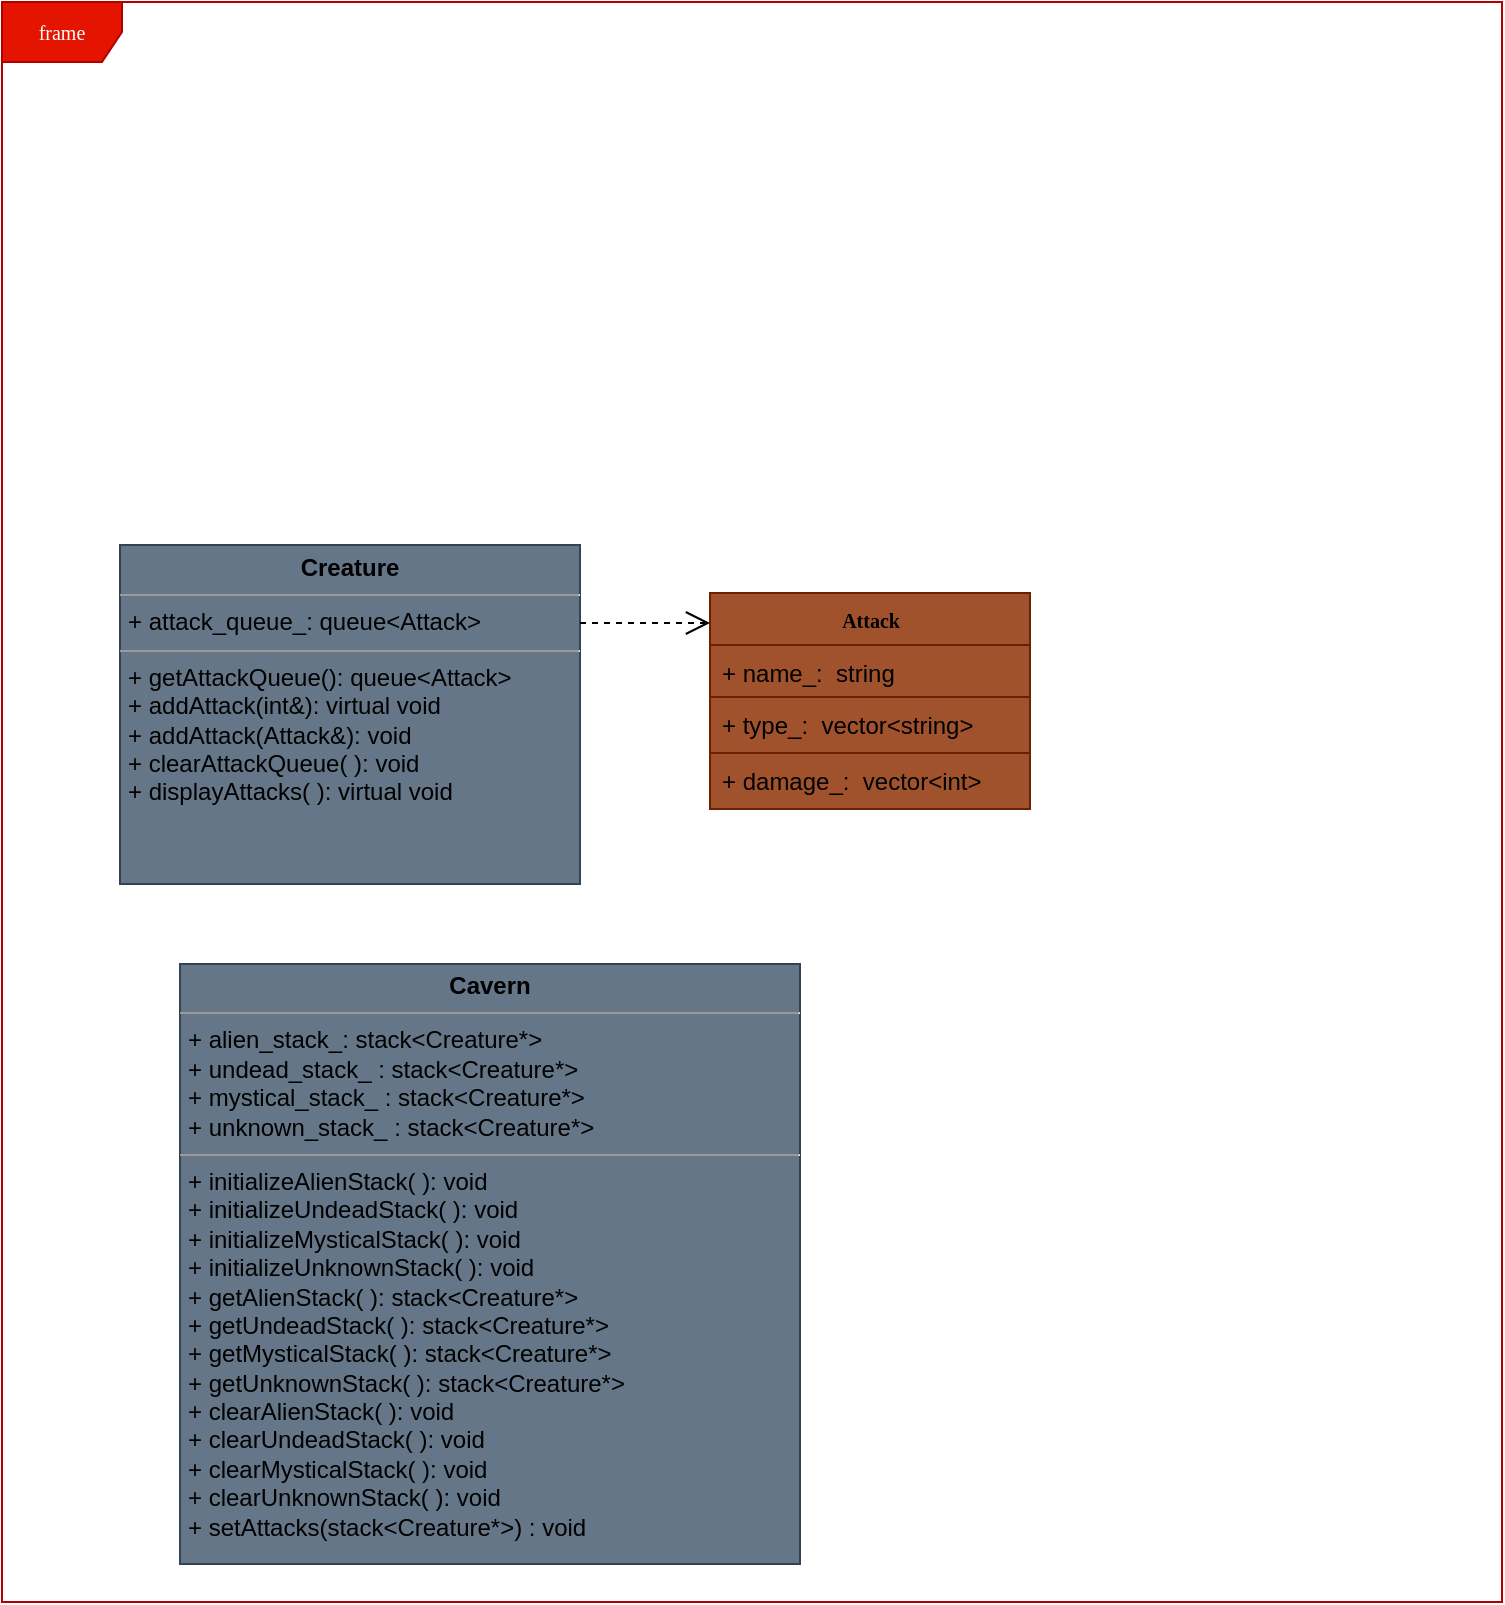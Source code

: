 <mxfile version="24.2.1" type="device">
  <diagram name="Page-1" id="c4acf3e9-155e-7222-9cf6-157b1a14988f">
    <mxGraphModel dx="950" dy="589" grid="1" gridSize="10" guides="1" tooltips="1" connect="1" arrows="1" fold="1" page="1" pageScale="1" pageWidth="850" pageHeight="1100" background="none" math="0" shadow="0">
      <root>
        <mxCell id="0" />
        <mxCell id="1" parent="0" />
        <mxCell id="17acba5748e5396b-1" value="frame" style="shape=umlFrame;whiteSpace=wrap;html=1;rounded=0;shadow=0;comic=0;labelBackgroundColor=none;strokeWidth=1;fontFamily=Verdana;fontSize=10;align=center;fillColor=#e51400;strokeColor=#B20000;fontColor=#ffffff;" parent="1" vertex="1">
          <mxGeometry x="11" y="39" width="750" height="800" as="geometry" />
        </mxCell>
        <mxCell id="5d2195bd80daf111-5" value="&lt;font color=&quot;#000000&quot;&gt;&lt;b&gt;Attack&lt;/b&gt;&lt;/font&gt;" style="swimlane;html=1;fontStyle=0;childLayout=stackLayout;horizontal=1;startSize=26;fillColor=#a0522d;horizontalStack=0;resizeParent=1;resizeLast=0;collapsible=1;marginBottom=0;swimlaneFillColor=#ffffff;rounded=0;shadow=0;comic=0;labelBackgroundColor=none;strokeWidth=1;fontFamily=Verdana;fontSize=10;align=center;strokeColor=#6D1F00;fontColor=#ffffff;" parent="1" vertex="1">
          <mxGeometry x="365" y="334.5" width="160" height="80" as="geometry">
            <mxRectangle x="365" y="341.5" width="60" height="30" as="alternateBounds" />
          </mxGeometry>
        </mxCell>
        <mxCell id="5d2195bd80daf111-7" value="&lt;font color=&quot;#000000&quot;&gt;+ name_:&lt;span style=&quot;background-color: initial;&quot;&gt;&amp;nbsp; string&lt;/span&gt;&lt;/font&gt;" style="text;html=1;strokeColor=#6D1F00;fillColor=#a0522d;align=left;verticalAlign=top;spacingLeft=4;spacingRight=4;whiteSpace=wrap;overflow=hidden;rotatable=0;points=[[0,0.5],[1,0.5]];portConstraint=eastwest;fontColor=#ffffff;" parent="5d2195bd80daf111-5" vertex="1">
          <mxGeometry y="26" width="160" height="26" as="geometry" />
        </mxCell>
        <mxCell id="5d2195bd80daf111-6" value="&lt;div&gt;&lt;font color=&quot;#000000&quot;&gt;+ type_&lt;span style=&quot;background-color: initial;&quot;&gt;:&amp;nbsp; vector&amp;lt;string&amp;gt;&lt;/span&gt;&lt;/font&gt;&lt;/div&gt;&lt;br&gt;&lt;div&gt;&lt;br&gt;&lt;font color=&quot;#000000&quot;&gt;&lt;span style=&quot;background-color: initial;&quot;&gt;&lt;/span&gt;&lt;/font&gt;&lt;/div&gt;" style="text;html=1;strokeColor=#6D1F00;fillColor=#a0522d;align=left;verticalAlign=top;spacingLeft=4;spacingRight=4;whiteSpace=wrap;overflow=hidden;rotatable=0;points=[[0,0.5],[1,0.5]];portConstraint=eastwest;fontColor=#ffffff;" parent="5d2195bd80daf111-5" vertex="1">
          <mxGeometry y="52" width="160" height="28" as="geometry" />
        </mxCell>
        <mxCell id="5d2195bd80daf111-18" value="&lt;p style=&quot;margin:0px;margin-top:4px;text-align:center;&quot;&gt;&lt;b style=&quot;color: rgb(0, 0, 0);&quot;&gt;Creature&lt;/b&gt;&lt;/p&gt;&lt;hr size=&quot;1&quot;&gt;&lt;p style=&quot;margin:0px;margin-left:4px;&quot;&gt;&lt;font color=&quot;#000000&quot;&gt;+&amp;nbsp;attack_queue_&lt;span style=&quot;background-color: initial;&quot;&gt;: queue&amp;lt;Attack&amp;gt;&lt;/span&gt;&lt;/font&gt;&lt;/p&gt;&lt;hr size=&quot;1&quot;&gt;&lt;p style=&quot;margin:0px;margin-left:4px;&quot;&gt;&lt;font color=&quot;#000000&quot;&gt;+ getAttackQueue&lt;span style=&quot;background-color: initial;&quot;&gt;(): queue&amp;lt;Attack&amp;gt;&lt;br&gt;&lt;/span&gt;&lt;/font&gt;&lt;/p&gt;&lt;p style=&quot;margin:0px;margin-left:4px;&quot;&gt;&lt;font color=&quot;#000000&quot;&gt;+ addAttack&lt;span style=&quot;background-color: initial;&quot;&gt;(int&amp;amp;): virtual void&lt;/span&gt;&lt;/font&gt;&lt;/p&gt;&lt;p style=&quot;margin:0px;margin-left:4px;&quot;&gt;&lt;font color=&quot;#000000&quot;&gt;&lt;span style=&quot;background-color: initial;&quot;&gt;+ addAttack&lt;/span&gt;(Attack&amp;amp;): void&lt;/font&gt;&lt;/p&gt;&lt;p style=&quot;margin:0px;margin-left:4px;&quot;&gt;&lt;font color=&quot;#000000&quot;&gt;+ clearAttackQueue( ): void&lt;/font&gt;&lt;/p&gt;&lt;p style=&quot;margin:0px;margin-left:4px;&quot;&gt;&lt;font color=&quot;#000000&quot;&gt;+ displayAttacks( ): virtual void &lt;br&gt;&lt;/font&gt;&lt;/p&gt;" style="verticalAlign=top;align=left;overflow=fill;fontSize=12;fontFamily=Helvetica;html=1;rounded=0;shadow=0;comic=0;labelBackgroundColor=none;strokeWidth=1;fillColor=#647687;strokeColor=#314354;fontColor=#ffffff;" parent="1" vertex="1">
          <mxGeometry x="70" y="310.5" width="230" height="169.5" as="geometry" />
        </mxCell>
        <mxCell id="4ksczK10U6PqRp9tJ_Qj-7" value="&lt;p style=&quot;margin:0px;margin-top:4px;text-align:center;&quot;&gt;&lt;b style=&quot;color: rgb(0, 0, 0);&quot;&gt;Cavern&lt;/b&gt;&lt;/p&gt;&lt;hr size=&quot;1&quot;&gt;&lt;p style=&quot;margin:0px;margin-left:4px;&quot;&gt;&lt;font color=&quot;#000000&quot;&gt;+ alien_stack_&lt;span style=&quot;background-color: initial;&quot;&gt;: stack&amp;lt;Creature*&amp;gt;&lt;/span&gt;&lt;/font&gt;&lt;/p&gt;&lt;p style=&quot;margin:0px;margin-left:4px;&quot;&gt;&lt;font color=&quot;#000000&quot;&gt;+ undead_stack_ : stack&amp;lt;Creature*&amp;gt;&lt;/font&gt;&lt;/p&gt;&lt;p style=&quot;margin:0px;margin-left:4px;&quot;&gt;&lt;font color=&quot;#000000&quot;&gt;+ mystical_stack_ &lt;/font&gt;&lt;font color=&quot;#000000&quot;&gt;: stack&amp;lt;Creature*&amp;gt;&lt;/font&gt;&lt;/p&gt;&lt;p style=&quot;margin:0px;margin-left:4px;&quot;&gt;&lt;font color=&quot;#000000&quot;&gt;+ unknown_stack_ &lt;/font&gt;&lt;font color=&quot;#000000&quot;&gt;: stack&amp;lt;Creature*&amp;gt;&lt;/font&gt;&lt;/p&gt;&lt;hr size=&quot;1&quot;&gt;&lt;p style=&quot;margin:0px;margin-left:4px;&quot;&gt;&lt;font color=&quot;#000000&quot;&gt;+ initializeAlienStack&lt;span style=&quot;background-color: initial;&quot;&gt;( ): void&lt;/span&gt;&lt;/font&gt;&lt;/p&gt;&lt;p style=&quot;margin:0px;margin-left:4px;&quot;&gt;&lt;font color=&quot;#000000&quot;&gt;+ &lt;/font&gt;&lt;font color=&quot;#000000&quot;&gt;initializeUndeadStack&lt;span style=&quot;background-color: initial;&quot;&gt;( ): void&lt;/span&gt;&lt;/font&gt;&lt;/p&gt;&lt;p style=&quot;margin:0px;margin-left:4px;&quot;&gt;&lt;span style=&quot;color: rgb(0, 0, 0); background-color: initial;&quot;&gt;+ &lt;/span&gt;&lt;font color=&quot;#000000&quot;&gt;initializeMysticalStack&lt;span style=&quot;background-color: initial;&quot;&gt;( ): void&lt;/span&gt;&lt;/font&gt;&lt;/p&gt;&lt;p style=&quot;margin:0px;margin-left:4px;&quot;&gt;&lt;font color=&quot;#000000&quot;&gt;+ &lt;/font&gt;&lt;font color=&quot;#000000&quot;&gt;initializeUnknownStack&lt;span style=&quot;background-color: initial;&quot;&gt;( ): void&lt;/span&gt;&lt;/font&gt;&lt;/p&gt;&lt;p style=&quot;margin:0px;margin-left:4px;&quot;&gt;&lt;font color=&quot;#000000&quot;&gt;+ getAlienStack&lt;span style=&quot;background-color: initial;&quot;&gt;( ): &lt;/span&gt;&lt;/font&gt;&lt;font color=&quot;#000000&quot;&gt;stack&amp;lt;Creature*&amp;gt;&lt;/font&gt;&lt;/p&gt;&lt;p style=&quot;margin:0px;margin-left:4px;&quot;&gt;&lt;font color=&quot;#000000&quot;&gt;+ &lt;/font&gt;&lt;font color=&quot;#000000&quot;&gt;getUndeadStack&lt;span style=&quot;background-color: initial;&quot;&gt;( ): &lt;/span&gt;&lt;/font&gt;&lt;font color=&quot;#000000&quot;&gt;stack&amp;lt;Creature*&amp;gt;&lt;/font&gt;&lt;/p&gt;&lt;p style=&quot;margin:0px;margin-left:4px;&quot;&gt;&lt;font color=&quot;#000000&quot;&gt;&lt;span style=&quot;background-color: initial;&quot;&gt;+ &lt;/span&gt;&lt;/font&gt;&lt;font color=&quot;#000000&quot;&gt;getMysticalStack&lt;span style=&quot;background-color: initial;&quot;&gt;( ): &lt;/span&gt;&lt;/font&gt;&lt;font color=&quot;#000000&quot;&gt;stack&amp;lt;Creature*&amp;gt;&lt;/font&gt;&lt;/p&gt;&lt;p style=&quot;margin:0px;margin-left:4px;&quot;&gt;&lt;font color=&quot;#000000&quot;&gt;&lt;span style=&quot;background-color: initial;&quot;&gt;+ &lt;/span&gt;&lt;/font&gt;&lt;font color=&quot;#000000&quot;&gt;getUnknownStack&lt;span style=&quot;background-color: initial;&quot;&gt;( ): &lt;/span&gt;&lt;/font&gt;&lt;font color=&quot;#000000&quot;&gt;stack&amp;lt;Creature*&amp;gt;&lt;/font&gt;&lt;/p&gt;&lt;p style=&quot;margin:0px;margin-left:4px;&quot;&gt;&lt;font color=&quot;#000000&quot;&gt;&lt;span style=&quot;background-color: initial;&quot;&gt;+ &lt;/span&gt;&lt;/font&gt;&lt;font color=&quot;#000000&quot;&gt;clearAlienStack&lt;span style=&quot;background-color: initial;&quot;&gt;( ): &lt;/span&gt;&lt;/font&gt;&lt;font color=&quot;#000000&quot;&gt;void&lt;/font&gt;&lt;/p&gt;&lt;p style=&quot;margin:0px;margin-left:4px;&quot;&gt;&lt;font color=&quot;#000000&quot;&gt;&lt;span style=&quot;background-color: initial;&quot;&gt;+ &lt;/span&gt;&lt;/font&gt;&lt;font color=&quot;#000000&quot;&gt;&lt;span style=&quot;background-color: initial;&quot;&gt;&lt;/span&gt;&lt;/font&gt;&lt;font color=&quot;#000000&quot;&gt;clearUndeadStack&lt;span style=&quot;background-color: initial;&quot;&gt;( ): &lt;/span&gt;&lt;/font&gt;&lt;font color=&quot;#000000&quot;&gt;void&lt;/font&gt;&lt;/p&gt;&lt;p style=&quot;margin:0px;margin-left:4px;&quot;&gt;&lt;font color=&quot;#000000&quot;&gt;&lt;span style=&quot;background-color: initial;&quot;&gt;+ &lt;/span&gt;&lt;/font&gt;&lt;font color=&quot;#000000&quot;&gt;&lt;span style=&quot;background-color: initial;&quot;&gt;&lt;/span&gt;&lt;/font&gt;&lt;font color=&quot;#000000&quot;&gt;clearMysticalStack&lt;span style=&quot;background-color: initial;&quot;&gt;( ): &lt;/span&gt;&lt;/font&gt;&lt;font color=&quot;#000000&quot;&gt;void&lt;/font&gt;&lt;/p&gt;&lt;p style=&quot;margin:0px;margin-left:4px;&quot;&gt;&lt;font color=&quot;#000000&quot;&gt;&lt;span style=&quot;background-color: initial;&quot;&gt;+ &lt;/span&gt;&lt;/font&gt;&lt;font color=&quot;#000000&quot;&gt;&lt;span style=&quot;background-color: initial;&quot;&gt;&lt;/span&gt;&lt;/font&gt;&lt;font color=&quot;#000000&quot;&gt;clearUnknownStack&lt;span style=&quot;background-color: initial;&quot;&gt;( ): &lt;/span&gt;&lt;/font&gt;&lt;font color=&quot;#000000&quot;&gt;void&lt;/font&gt;&lt;/p&gt;&lt;p style=&quot;margin:0px;margin-left:4px;&quot;&gt;&lt;font color=&quot;#000000&quot;&gt;&lt;span style=&quot;background-color: initial;&quot;&gt;+ setAttacks(&lt;/span&gt;&lt;/font&gt;&lt;font color=&quot;#000000&quot;&gt;stack&amp;lt;Creature*&amp;gt;&lt;/font&gt;&lt;font color=&quot;#000000&quot;&gt;&lt;span style=&quot;background-color: initial;&quot;&gt;) : void&lt;/span&gt;&lt;/font&gt;&lt;/p&gt;" style="verticalAlign=top;align=left;overflow=fill;fontSize=12;fontFamily=Helvetica;html=1;rounded=0;shadow=0;comic=0;labelBackgroundColor=none;strokeWidth=1;fillColor=#647687;strokeColor=#314354;fontColor=#ffffff;" parent="1" vertex="1">
          <mxGeometry x="100" y="520" width="310" height="300" as="geometry" />
        </mxCell>
        <mxCell id="4ksczK10U6PqRp9tJ_Qj-12" style="edgeStyle=orthogonalEdgeStyle;rounded=0;html=1;dashed=1;labelBackgroundColor=none;startFill=0;endArrow=open;endFill=0;endSize=10;fontFamily=Verdana;fontSize=10;exitX=1.019;exitY=0.161;exitDx=0;exitDy=0;exitPerimeter=0;" parent="1" edge="1">
          <mxGeometry relative="1" as="geometry">
            <Array as="points">
              <mxPoint x="350" y="349.5" />
              <mxPoint x="350" y="349.5" />
            </Array>
            <mxPoint x="300" y="349.5" as="sourcePoint" />
            <mxPoint x="365" y="349.5" as="targetPoint" />
          </mxGeometry>
        </mxCell>
        <mxCell id="yIucAvc20dPRBrfsBlQP-1" value="&lt;div&gt;&lt;font color=&quot;#000000&quot;&gt;+ damage_&lt;span style=&quot;background-color: initial;&quot;&gt;:&amp;nbsp; vector&amp;lt;int&amp;gt;&lt;/span&gt;&lt;/font&gt;&lt;/div&gt;&lt;br&gt;&lt;div&gt;&lt;br&gt;&lt;font color=&quot;#000000&quot;&gt;&lt;span style=&quot;background-color: initial;&quot;&gt;&lt;/span&gt;&lt;/font&gt;&lt;/div&gt;" style="text;html=1;strokeColor=#6D1F00;fillColor=#a0522d;align=left;verticalAlign=top;spacingLeft=4;spacingRight=4;whiteSpace=wrap;overflow=hidden;rotatable=0;points=[[0,0.5],[1,0.5]];portConstraint=eastwest;fontColor=#ffffff;" vertex="1" parent="1">
          <mxGeometry x="365" y="414.5" width="160" height="28" as="geometry" />
        </mxCell>
      </root>
    </mxGraphModel>
  </diagram>
</mxfile>
